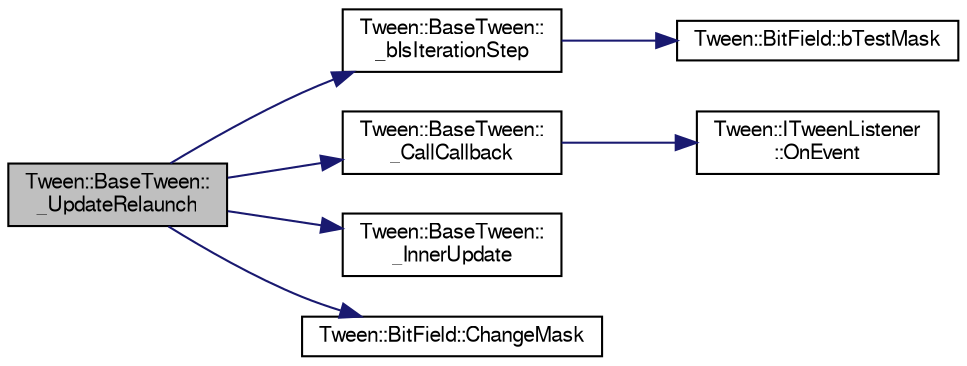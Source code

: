 digraph "Tween::BaseTween::_UpdateRelaunch"
{
  bgcolor="transparent";
  edge [fontname="FreeSans",fontsize="10",labelfontname="FreeSans",labelfontsize="10"];
  node [fontname="FreeSans",fontsize="10",shape=record];
  rankdir="LR";
  Node1 [label="Tween::BaseTween::\l_UpdateRelaunch",height=0.2,width=0.4,color="black", fillcolor="grey75", style="filled" fontcolor="black"];
  Node1 -> Node2 [color="midnightblue",fontsize="10",style="solid",fontname="FreeSans"];
  Node2 [label="Tween::BaseTween::\l_bIsIterationStep",height=0.2,width=0.4,color="black",URL="$dc/d9e/classTween_1_1BaseTween.html#ac473217056b29b7f108536fd13eb4953"];
  Node2 -> Node3 [color="midnightblue",fontsize="10",style="solid",fontname="FreeSans"];
  Node3 [label="Tween::BitField::bTestMask",height=0.2,width=0.4,color="black",URL="$dc/d42/classTween_1_1BitField.html#ae337c0285a888d03cbcd7c8cc8f99e24"];
  Node1 -> Node4 [color="midnightblue",fontsize="10",style="solid",fontname="FreeSans"];
  Node4 [label="Tween::BaseTween::\l_CallCallback",height=0.2,width=0.4,color="black",URL="$dc/d9e/classTween_1_1BaseTween.html#a1d26bdc75f61f9fdfae7250c87f7f8dd"];
  Node4 -> Node5 [color="midnightblue",fontsize="10",style="solid",fontname="FreeSans"];
  Node5 [label="Tween::ITweenListener\l::OnEvent",height=0.2,width=0.4,color="black",URL="$de/dad/classTween_1_1ITweenListener.html#a666b0009b57532e4a99045136eede6ca"];
  Node1 -> Node6 [color="midnightblue",fontsize="10",style="solid",fontname="FreeSans"];
  Node6 [label="Tween::BaseTween::\l_InnerUpdate",height=0.2,width=0.4,color="black",URL="$dc/d9e/classTween_1_1BaseTween.html#a033d1b8da85e3d1c02d5f712c4197daa"];
  Node1 -> Node7 [color="midnightblue",fontsize="10",style="solid",fontname="FreeSans"];
  Node7 [label="Tween::BitField::ChangeMask",height=0.2,width=0.4,color="black",URL="$dc/d42/classTween_1_1BitField.html#af5dee125afbd061cd22c92364bb151b9"];
}
